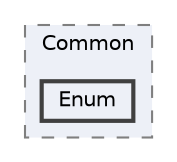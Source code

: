 digraph "C:/Users/むずでょ/Documents/Unity Projects/RMU-1-00-00-Research/Assets/RPGMaker/Codebase/Editor/Common/Enum"
{
 // LATEX_PDF_SIZE
  bgcolor="transparent";
  edge [fontname=Helvetica,fontsize=10,labelfontname=Helvetica,labelfontsize=10];
  node [fontname=Helvetica,fontsize=10,shape=box,height=0.2,width=0.4];
  compound=true
  subgraph clusterdir_c076aa509df1cc75b7aa2748d51beacb {
    graph [ bgcolor="#edf0f7", pencolor="grey50", label="Common", fontname=Helvetica,fontsize=10 style="filled,dashed", URL="dir_c076aa509df1cc75b7aa2748d51beacb.html",tooltip=""]
  dir_7b2db360e0d0766601a45c1738d275cd [label="Enum", fillcolor="#edf0f7", color="grey25", style="filled,bold", URL="dir_7b2db360e0d0766601a45c1738d275cd.html",tooltip=""];
  }
}
